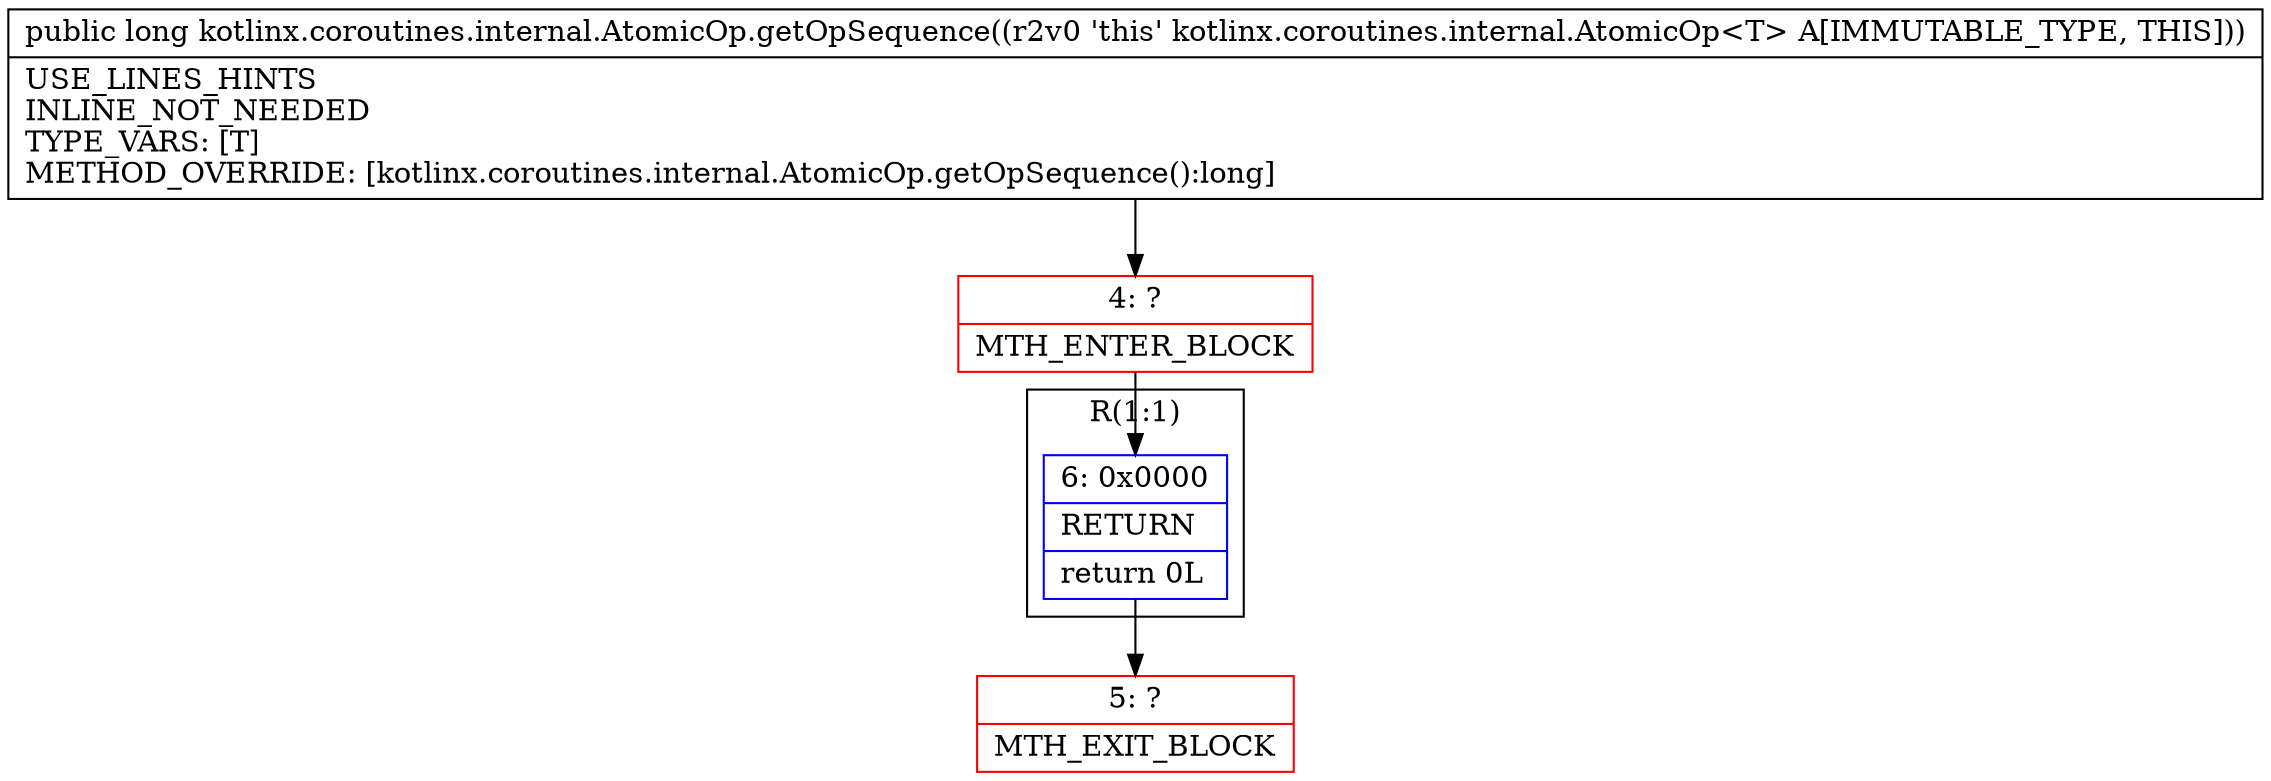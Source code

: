 digraph "CFG forkotlinx.coroutines.internal.AtomicOp.getOpSequence()J" {
subgraph cluster_Region_1022286394 {
label = "R(1:1)";
node [shape=record,color=blue];
Node_6 [shape=record,label="{6\:\ 0x0000|RETURN\l|return 0L\l}"];
}
Node_4 [shape=record,color=red,label="{4\:\ ?|MTH_ENTER_BLOCK\l}"];
Node_5 [shape=record,color=red,label="{5\:\ ?|MTH_EXIT_BLOCK\l}"];
MethodNode[shape=record,label="{public long kotlinx.coroutines.internal.AtomicOp.getOpSequence((r2v0 'this' kotlinx.coroutines.internal.AtomicOp\<T\> A[IMMUTABLE_TYPE, THIS]))  | USE_LINES_HINTS\lINLINE_NOT_NEEDED\lTYPE_VARS: [T]\lMETHOD_OVERRIDE: [kotlinx.coroutines.internal.AtomicOp.getOpSequence():long]\l}"];
MethodNode -> Node_4;Node_6 -> Node_5;
Node_4 -> Node_6;
}

